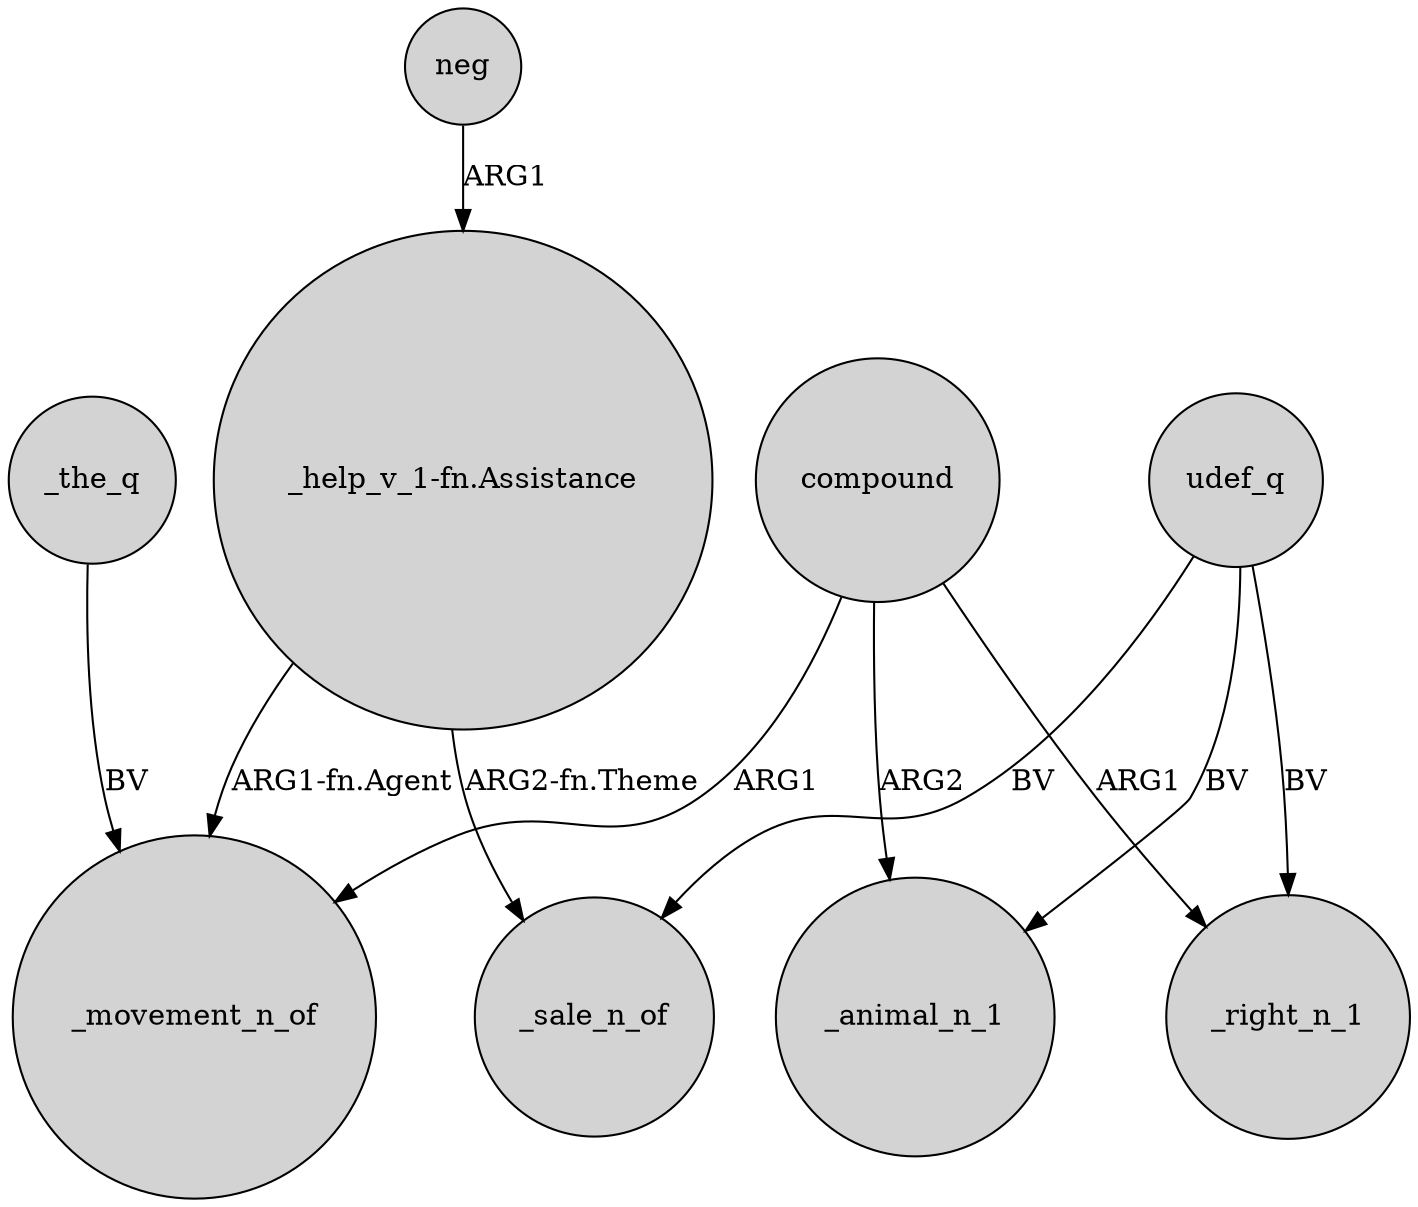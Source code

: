 digraph {
	node [shape=circle style=filled]
	compound -> _movement_n_of [label=ARG1]
	"_help_v_1-fn.Assistance" -> _movement_n_of [label="ARG1-fn.Agent"]
	udef_q -> _animal_n_1 [label=BV]
	compound -> _right_n_1 [label=ARG1]
	udef_q -> _right_n_1 [label=BV]
	_the_q -> _movement_n_of [label=BV]
	compound -> _animal_n_1 [label=ARG2]
	neg -> "_help_v_1-fn.Assistance" [label=ARG1]
	"_help_v_1-fn.Assistance" -> _sale_n_of [label="ARG2-fn.Theme"]
	udef_q -> _sale_n_of [label=BV]
}

